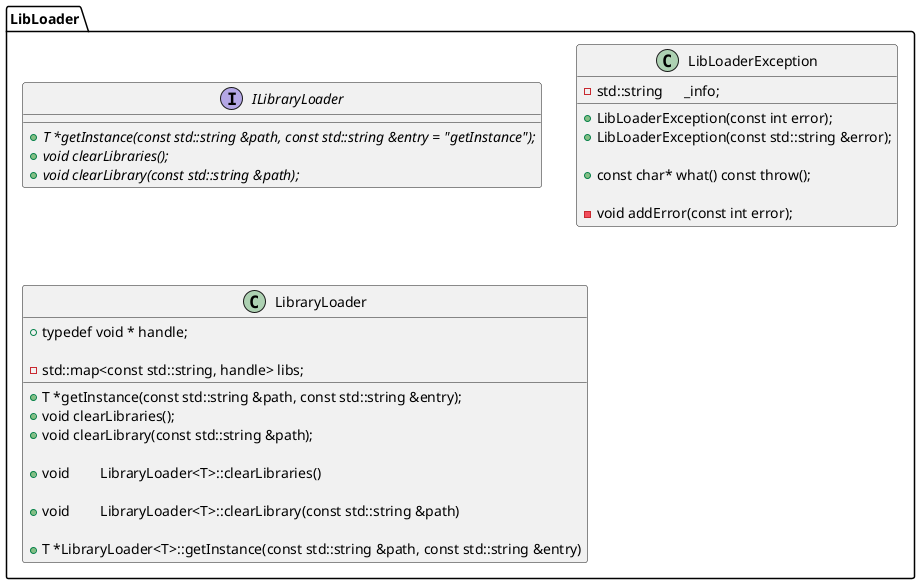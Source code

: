 @startuml

package LibLoader {

interface ILibraryLoader {
  +{abstract} T *getInstance(const std::string &path, const std::string &entry = "getInstance");
  +{abstract} void clearLibraries();
  +{abstract} void clearLibrary(const std::string &path);
}

class LibLoaderException {

  +LibLoaderException(const int error);
  +LibLoaderException(const std::string &error);

  +const char* what() const throw();

  -void addError(const int error);
  -std::string	_info;

}

class LibraryLoader {
    +typedef void * handle;

    -  std::map<const std::string, handle> libs;

  +T *getInstance(const std::string &path, const std::string &entry);
  +void clearLibraries();
  +void clearLibrary(const std::string &path);

+void		LibraryLoader<T>::clearLibraries()

+void		LibraryLoader<T>::clearLibrary(const std::string &path)

+T *LibraryLoader<T>::getInstance(const std::string &path, const std::string &entry)

}

}

@enduml